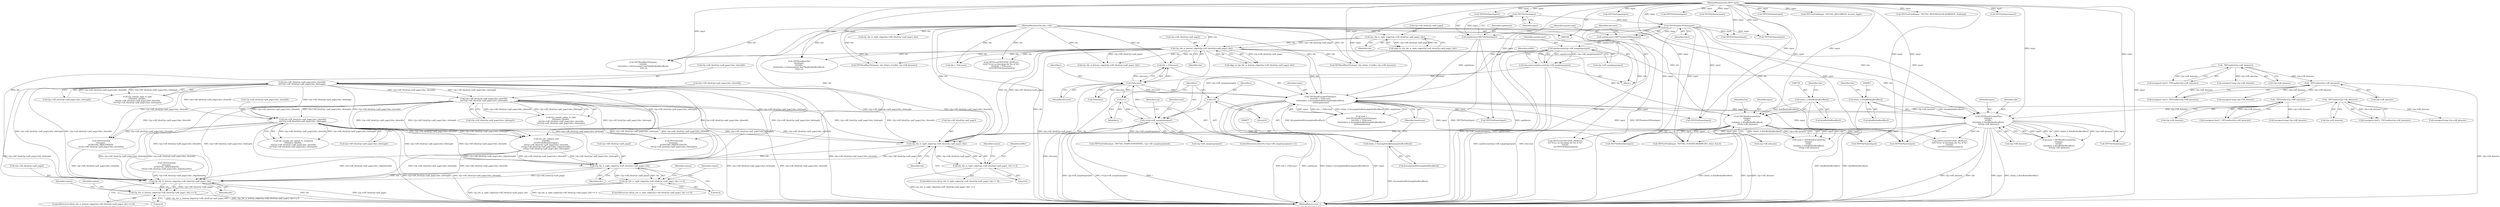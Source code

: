 digraph "0_libtiff_c7153361a4041260719b340f73f2f76@pointer" {
"1001121" [label="(Call,t2p_tile_is_right_edge(t2p->tiff_tiles[t2p->pdf_page], tile))"];
"1001045" [label="(Call,t2p->tiff_tiles[t2p->pdf_page].tiles_tilewidth\n\t\t\t\t*t2p->tiff_tiles[t2p->pdf_page].tiles_tilelength)"];
"1001011" [label="(Call,t2p->tiff_tiles[t2p->pdf_page].tiles_tilewidth\n\t\t\t\t*t2p->tiff_tiles[t2p->pdf_page].tiles_tilelength)"];
"1001100" [label="(Call,t2p->tiff_tiles[t2p->pdf_page].tiles_tilewidth\n\t\t\t\t*t2p->tiff_tiles[t2p->pdf_page].tiles_tilelength)"];
"1000185" [label="(Call,t2p_tile_is_bottom_edge(t2p->tiff_tiles[t2p->pdf_page], tile))"];
"1000174" [label="(Call,t2p_tile_is_right_edge(t2p->tiff_tiles[t2p->pdf_page], tile))"];
"1000112" [label="(MethodParameterIn,ttile_t tile)"];
"1000963" [label="(Call,TIFFReadEncodedTile(\n\t\t\t\tinput, \n\t\t\t\ttile, \n\t\t\t\t(tdata_t) &buffer[bufferoffset], \n\t\t\t\tt2p->tiff_datasize))"];
"1000869" [label="(Call,TIFFReadEncodedTile(input, \n\t\t\t\t\t\ttile + i*tilecount, \n\t\t\t\t\t\t(tdata_t) &(samplebuffer[samplebufferoffset]), \n\t\t\t\t\t\tseptilesize))"];
"1000783" [label="(Call,TIFFNumberOfTiles(input))"];
"1000779" [label="(Call,TIFFTileSize(input))"];
"1000110" [label="(MethodParameterIn,TIFF* input)"];
"1000873" [label="(Call,i*tilecount)"];
"1000859" [label="(Call,i<t2p->tiff_samplesperpixel)"];
"1000856" [label="(Call,i=0)"];
"1000864" [label="(Call,i++)"];
"1000787" [label="(Call,septilecount/t2p->tiff_samplesperpixel)"];
"1000781" [label="(Call,septilecount=TIFFNumberOfTiles(input))"];
"1000785" [label="(Call,tilecount=septilecount/t2p->tiff_samplesperpixel)"];
"1000876" [label="(Call,(tdata_t) &(samplebuffer[samplebufferoffset]))"];
"1000777" [label="(Call,septilesize=TIFFTileSize(input))"];
"1000966" [label="(Call,(tdata_t) &buffer[bufferoffset])"];
"1000935" [label="(Call,_TIFFmalloc(t2p->tiff_datasize))"];
"1000826" [label="(Call,_TIFFmalloc(t2p->tiff_datasize))"];
"1000796" [label="(Call,_TIFFmalloc(t2p->tiff_datasize))"];
"1000735" [label="(Call,TIFFReadEncodedTile(\n\t\t\tinput, \n\t\t\ttile, \n\t\t\t(tdata_t) &buffer[bufferoffset], \n\t\t\tt2p->tiff_datasize))"];
"1000738" [label="(Call,(tdata_t) &buffer[bufferoffset])"];
"1000707" [label="(Call,_TIFFmalloc(t2p->tiff_datasize))"];
"1001120" [label="(Call,t2p_tile_is_right_edge(t2p->tiff_tiles[t2p->pdf_page], tile) != 0)"];
"1001185" [label="(Call,t2p_tile_is_right_edge(t2p->tiff_tiles[t2p->pdf_page], tile))"];
"1001184" [label="(Call,t2p_tile_is_right_edge(t2p->tiff_tiles[t2p->pdf_page], tile) == 0)"];
"1001224" [label="(Call,t2p_tile_is_bottom_edge(t2p->tiff_tiles[t2p->pdf_page], tile))"];
"1001223" [label="(Call,t2p_tile_is_bottom_edge(t2p->tiff_tiles[t2p->pdf_page], tile) == 0)"];
"1000869" [label="(Call,TIFFReadEncodedTile(input, \n\t\t\t\t\t\ttile + i*tilecount, \n\t\t\t\t\t\t(tdata_t) &(samplebuffer[samplebufferoffset]), \n\t\t\t\t\t\tseptilesize))"];
"1000736" [label="(Identifier,input)"];
"1001232" [label="(Identifier,tile)"];
"1000175" [label="(Call,t2p->tiff_tiles[t2p->pdf_page])"];
"1000789" [label="(Call,t2p->tiff_samplesperpixel)"];
"1000779" [label="(Call,TIFFTileSize(input))"];
"1000295" [label="(Call,TIFFFileName(input))"];
"1000985" [label="(Call,TIFFFileName(input))"];
"1000826" [label="(Call,_TIFFmalloc(t2p->tiff_datasize))"];
"1000981" [label="(Call,TIFFError(TIFF2PDF_MODULE, \n\t\t\t\t\t\"Error on decoding tile %u of %s\", \n\t\t\t\t\ttile, \n\t\t\t\t\tTIFFFileName(input)))"];
"1000707" [label="(Call,_TIFFmalloc(t2p->tiff_datasize))"];
"1001045" [label="(Call,t2p->tiff_tiles[t2p->pdf_page].tiles_tilewidth\n\t\t\t\t*t2p->tiff_tiles[t2p->pdf_page].tiles_tilelength)"];
"1000963" [label="(Call,TIFFReadEncodedTile(\n\t\t\t\tinput, \n\t\t\t\ttile, \n\t\t\t\t(tdata_t) &buffer[bufferoffset], \n\t\t\t\tt2p->tiff_datasize))"];
"1000961" [label="(Call,read = TIFFReadEncodedTile(\n\t\t\t\tinput, \n\t\t\t\ttile, \n\t\t\t\t(tdata_t) &buffer[bufferoffset], \n\t\t\t\tt2p->tiff_datasize))"];
"1000947" [label="(Call,(unsigned long) t2p->tiff_datasize)"];
"1000183" [label="(Call,edge |= t2p_tile_is_bottom_edge(t2p->tiff_tiles[t2p->pdf_page], tile))"];
"1000873" [label="(Call,i*tilecount)"];
"1000858" [label="(Literal,0)"];
"1001130" [label="(Literal,0)"];
"1000787" [label="(Call,septilecount/t2p->tiff_samplesperpixel)"];
"1000112" [label="(MethodParameterIn,ttile_t tile)"];
"1000864" [label="(Call,i++)"];
"1000933" [label="(Call,(unsigned char*) _TIFFmalloc(t2p->tiff_datasize))"];
"1001236" [label="(Identifier,output)"];
"1000871" [label="(Call,tile + i*tilecount)"];
"1000784" [label="(Identifier,input)"];
"1001120" [label="(Call,t2p_tile_is_right_edge(t2p->tiff_tiles[t2p->pdf_page], tile) != 0)"];
"1001211" [label="(Identifier,output)"];
"1000753" [label="(Call,TIFFError(TIFF2PDF_MODULE, \n\t\t\t\t\"Error on decoding tile %u of %s\", \n\t\t\t\ttile, \n\t\t\t\tTIFFFileName(input)))"];
"1000776" [label="(Block,)"];
"1000785" [label="(Call,tilecount=septilecount/t2p->tiff_samplesperpixel)"];
"1000500" [label="(Call,TIFFReadRawTile(input, \n\t\t\t\t\ttile, \n\t\t\t\t\t(tdata_t) &(((unsigned char*)buffer)[bufferoffset]), \n\t\t\t\t\t-1))"];
"1000813" [label="(Call,TIFFFileName(input))"];
"1001193" [label="(Identifier,tile)"];
"1001223" [label="(Call,t2p_tile_is_bottom_edge(t2p->tiff_tiles[t2p->pdf_page], tile) == 0)"];
"1001222" [label="(ControlStructure,if(t2p_tile_is_bottom_edge(t2p->tiff_tiles[t2p->pdf_page], tile) == 0))"];
"1001233" [label="(Literal,0)"];
"1000876" [label="(Call,(tdata_t) &(samplebuffer[samplebufferoffset]))"];
"1001132" [label="(Call,t2p_tile_collapse_left(\n\t\t\tbuffer, \n\t\t\tTIFFTileRowSize(input),\n\t\t\tt2p->tiff_tiles[t2p->pdf_page].tiles_tilewidth,\n\t\t\tt2p->tiff_tiles[t2p->pdf_page].tiles_edgetilewidth, \n\t\t\tt2p->tiff_tiles[t2p->pdf_page].tiles_tilelength))"];
"1000861" [label="(Call,t2p->tiff_samplesperpixel)"];
"1001133" [label="(Identifier,buffer)"];
"1000793" [label="(Identifier,buffer)"];
"1000857" [label="(Identifier,i)"];
"1000782" [label="(Identifier,septilecount)"];
"1001055" [label="(Call,t2p->tiff_tiles[t2p->pdf_page].tiles_tilelength)"];
"1000724" [label="(Call,TIFFFileName(input))"];
"1001021" [label="(Call,t2p->tiff_tiles[t2p->pdf_page].tiles_tilelength)"];
"1000740" [label="(Call,&buffer[bufferoffset])"];
"1001328" [label="(Call,TIFFGetField(input, TIFFTAG_YCBCRSUBSAMPLING, &hor, &ver))"];
"1000777" [label="(Call,septilesize=TIFFTileSize(input))"];
"1000824" [label="(Call,(unsigned char*) _TIFFmalloc(t2p->tiff_datasize))"];
"1001101" [label="(Call,t2p->tiff_tiles[t2p->pdf_page].tiles_tilewidth)"];
"1001129" [label="(Identifier,tile)"];
"1001184" [label="(Call,t2p_tile_is_right_edge(t2p->tiff_tiles[t2p->pdf_page], tile) == 0)"];
"1001134" [label="(Call,TIFFTileRowSize(input))"];
"1000705" [label="(Call,(unsigned char*) _TIFFmalloc(t2p->tiff_datasize))"];
"1000972" [label="(Call,t2p->tiff_datasize)"];
"1000827" [label="(Call,t2p->tiff_datasize)"];
"1000385" [label="(Call,TIFFFileName(input))"];
"1000867" [label="(Call,read = \n\t\t\t\t\tTIFFReadEncodedTile(input, \n\t\t\t\t\t\ttile + i*tilecount, \n\t\t\t\t\t\t(tdata_t) &(samplebuffer[samplebufferoffset]), \n\t\t\t\t\t\tseptilesize))"];
"1000572" [label="(Call,TIFFFileName(input))"];
"1001235" [label="(Call,TIFFSetField(\n\t\t\toutput, \n\t\t\tTIFFTAG_IMAGELENGTH, \n\t\t\tt2p->tiff_tiles[t2p->pdf_page].tiles_tilelength))"];
"1000796" [label="(Call,_TIFFmalloc(t2p->tiff_datasize))"];
"1001194" [label="(Literal,0)"];
"1000304" [label="(Call,TIFFReadRawTile(input, tile, (tdata_t) buffer, t2p->tiff_datasize))"];
"1000719" [label="(Call,(unsigned long) t2p->tiff_datasize)"];
"1000735" [label="(Call,TIFFReadEncodedTile(\n\t\t\tinput, \n\t\t\ttile, \n\t\t\t(tdata_t) &buffer[bufferoffset], \n\t\t\tt2p->tiff_datasize))"];
"1000797" [label="(Call,t2p->tiff_datasize)"];
"1000965" [label="(Identifier,tile)"];
"1000870" [label="(Identifier,input)"];
"1000232" [label="(Call,TIFFReadRawTile(input, tile, (tdata_t) buffer, t2p->tiff_datasize))"];
"1000952" [label="(Call,TIFFFileName(input))"];
"1000856" [label="(Call,i=0)"];
"1001164" [label="(Identifier,output)"];
"1000966" [label="(Call,(tdata_t) &buffer[bufferoffset])"];
"1000172" [label="(Call,edge |= t2p_tile_is_right_edge(t2p->tiff_tiles[t2p->pdf_page], tile))"];
"1001225" [label="(Call,t2p->tiff_tiles[t2p->pdf_page])"];
"1001196" [label="(Call,TIFFSetField(\n\t\t\toutput, \n\t\t\tTIFFTAG_IMAGEWIDTH, \n\t\t\tt2p->tiff_tiles[t2p->pdf_page].tiles_tilewidth))"];
"1000186" [label="(Call,t2p->tiff_tiles[t2p->pdf_page])"];
"1000733" [label="(Call,read = TIFFReadEncodedTile(\n\t\t\tinput, \n\t\t\ttile, \n\t\t\t(tdata_t) &buffer[bufferoffset], \n\t\t\tt2p->tiff_datasize))"];
"1001186" [label="(Call,t2p->tiff_tiles[t2p->pdf_page])"];
"1000788" [label="(Identifier,septilecount)"];
"1000936" [label="(Call,t2p->tiff_datasize)"];
"1000778" [label="(Identifier,septilesize)"];
"1000973" [label="(Identifier,t2p)"];
"1000892" [label="(Call,tile + i*tilecount)"];
"1001210" [label="(Call,TIFFSetField(\n\t\t\toutput, \n\t\t\tTIFFTAG_IMAGEWIDTH, \n\t\t\tt2p->tiff_tiles[t2p->pdf_page].tiles_edgetilewidth))"];
"1000110" [label="(MethodParameterIn,TIFF* input)"];
"1000783" [label="(Call,TIFFNumberOfTiles(input))"];
"1000786" [label="(Identifier,tilecount)"];
"1000838" [label="(Call,(unsigned long) t2p->tiff_datasize)"];
"1001074" [label="(Call,TIFFFileName(input))"];
"1001197" [label="(Identifier,output)"];
"1000781" [label="(Call,septilecount=TIFFNumberOfTiles(input))"];
"1000185" [label="(Call,t2p_tile_is_bottom_edge(t2p->tiff_tiles[t2p->pdf_page], tile))"];
"1001119" [label="(ControlStructure,if(t2p_tile_is_right_edge(t2p->tiff_tiles[t2p->pdf_page], tile) != 0))"];
"1000182" [label="(Identifier,tile)"];
"1000223" [label="(Call,TIFFFileName(input))"];
"1001100" [label="(Call,t2p->tiff_tiles[t2p->pdf_page].tiles_tilewidth\n\t\t\t\t*t2p->tiff_tiles[t2p->pdf_page].tiles_tilelength)"];
"1001121" [label="(Call,t2p_tile_is_right_edge(t2p->tiff_tiles[t2p->pdf_page], tile))"];
"1000451" [label="(Call,t2p_tile_is_right_edge(t2p->tiff_tiles[t2p->pdf_page], tile))"];
"1001183" [label="(ControlStructure,if(t2p_tile_is_right_edge(t2p->tiff_tiles[t2p->pdf_page], tile) == 0))"];
"1000583" [label="(Call,TIFFGetField(input, TIFFTAG_JPEGTABLES, &count, &jpt))"];
"1000897" [label="(Call,TIFFFileName(input))"];
"1001110" [label="(Call,t2p->tiff_tiles[t2p->pdf_page].tiles_tilelength)"];
"1000635" [label="(Call,TIFFReadRawTile(\n\t\t\t\t\t\tinput, \n\t\t\t\t\t\ttile, \n\t\t\t\t\t\t(tdata_t) &(((unsigned char*)buffer)[bufferoffset]), \n\t\t\t\t\t\t-1))"];
"1001224" [label="(Call,t2p_tile_is_bottom_edge(t2p->tiff_tiles[t2p->pdf_page], tile))"];
"1000408" [label="(Call,t2p_tile_is_bottom_edge(t2p->tiff_tiles[t2p->pdf_page], tile))"];
"1000889" [label="(Call,TIFFError(TIFF2PDF_MODULE, \n\t\t\t\t\t\t\"Error on decoding tile %u of %s\", \n\t\t\t\t\t\ttile + i*tilecount, \n\t\t\t\t\t\tTIFFFileName(input)))"];
"1001177" [label="(Call,TIFFSetField(output, TIFFTAG_SAMPLESPERPIXEL, t2p->tiff_samplesperpixel))"];
"1000708" [label="(Call,t2p->tiff_datasize)"];
"1000882" [label="(Identifier,septilesize)"];
"1001096" [label="(Call,t2p_sample_lab_signed_to_unsigned(\n\t\t\t\t(tdata_t)buffer, \n\t\t\t\tt2p->tiff_tiles[t2p->pdf_page].tiles_tilewidth\n\t\t\t\t*t2p->tiff_tiles[t2p->pdf_page].tiles_tilelength))"];
"1001007" [label="(Call,t2p_sample_rgba_to_rgb(\n\t\t\t\t(tdata_t)buffer, \n\t\t\t\tt2p->tiff_tiles[t2p->pdf_page].tiles_tilewidth\n\t\t\t\t*t2p->tiff_tiles[t2p->pdf_page].tiles_tilelength))"];
"1000794" [label="(Call,(unsigned char*) _TIFFmalloc(t2p->tiff_datasize))"];
"1000744" [label="(Call,t2p->tiff_datasize)"];
"1000878" [label="(Call,&(samplebuffer[samplebufferoffset]))"];
"1000964" [label="(Identifier,input)"];
"1000780" [label="(Identifier,input)"];
"1001353" [label="(Call,TIFFGetField(input, TIFFTAG_REFERENCEBLACKWHITE, &xfloatp))"];
"1000745" [label="(Identifier,t2p)"];
"1000894" [label="(Call,i*tilecount)"];
"1000859" [label="(Call,i<t2p->tiff_samplesperpixel)"];
"1000935" [label="(Call,_TIFFmalloc(t2p->tiff_datasize))"];
"1000174" [label="(Call,t2p_tile_is_right_edge(t2p->tiff_tiles[t2p->pdf_page], tile))"];
"1000738" [label="(Call,(tdata_t) &buffer[bufferoffset])"];
"1000843" [label="(Call,TIFFFileName(input))"];
"1000355" [label="(Call,TIFFFileName(input))"];
"1001012" [label="(Call,t2p->tiff_tiles[t2p->pdf_page].tiles_tilewidth)"];
"1000193" [label="(Identifier,tile)"];
"1001046" [label="(Call,t2p->tiff_tiles[t2p->pdf_page].tiles_tilewidth)"];
"1000968" [label="(Call,&buffer[bufferoffset])"];
"1001185" [label="(Call,t2p_tile_is_right_edge(t2p->tiff_tiles[t2p->pdf_page], tile))"];
"1000737" [label="(Identifier,tile)"];
"1000874" [label="(Identifier,i)"];
"1000914" [label="(Identifier,t2p)"];
"1001041" [label="(Call,t2p_sample_rgbaa_to_rgb(\n\t\t\t\t(tdata_t)buffer, \n\t\t\t\tt2p->tiff_tiles[t2p->pdf_page].tiles_tilewidth\n\t\t\t\t*t2p->tiff_tiles[t2p->pdf_page].tiles_tilelength))"];
"1000860" [label="(Identifier,i)"];
"1001530" [label="(MethodReturn,tsize_t)"];
"1001122" [label="(Call,t2p->tiff_tiles[t2p->pdf_page])"];
"1001011" [label="(Call,t2p->tiff_tiles[t2p->pdf_page].tiles_tilewidth\n\t\t\t\t*t2p->tiff_tiles[t2p->pdf_page].tiles_tilelength)"];
"1000868" [label="(Identifier,read)"];
"1000757" [label="(Call,TIFFFileName(input))"];
"1000865" [label="(Identifier,i)"];
"1000855" [label="(ControlStructure,for(i=0;i<t2p->tiff_samplesperpixel;i++))"];
"1001262" [label="(Identifier,output)"];
"1000808" [label="(Call,(unsigned long) t2p->tiff_datasize)"];
"1000875" [label="(Identifier,tilecount)"];
"1001121" -> "1001120"  [label="AST: "];
"1001121" -> "1001129"  [label="CFG: "];
"1001122" -> "1001121"  [label="AST: "];
"1001129" -> "1001121"  [label="AST: "];
"1001130" -> "1001121"  [label="CFG: "];
"1001121" -> "1001120"  [label="DDG: t2p->tiff_tiles[t2p->pdf_page]"];
"1001121" -> "1001120"  [label="DDG: tile"];
"1001045" -> "1001121"  [label="DDG: t2p->tiff_tiles[t2p->pdf_page].tiles_tilelength"];
"1001045" -> "1001121"  [label="DDG: t2p->tiff_tiles[t2p->pdf_page].tiles_tilewidth"];
"1001011" -> "1001121"  [label="DDG: t2p->tiff_tiles[t2p->pdf_page].tiles_tilelength"];
"1001011" -> "1001121"  [label="DDG: t2p->tiff_tiles[t2p->pdf_page].tiles_tilewidth"];
"1001100" -> "1001121"  [label="DDG: t2p->tiff_tiles[t2p->pdf_page].tiles_tilelength"];
"1001100" -> "1001121"  [label="DDG: t2p->tiff_tiles[t2p->pdf_page].tiles_tilewidth"];
"1000185" -> "1001121"  [label="DDG: t2p->tiff_tiles[t2p->pdf_page]"];
"1000185" -> "1001121"  [label="DDG: tile"];
"1000963" -> "1001121"  [label="DDG: tile"];
"1000735" -> "1001121"  [label="DDG: tile"];
"1000112" -> "1001121"  [label="DDG: tile"];
"1001121" -> "1001185"  [label="DDG: t2p->tiff_tiles[t2p->pdf_page]"];
"1001121" -> "1001185"  [label="DDG: tile"];
"1001045" -> "1001041"  [label="AST: "];
"1001045" -> "1001055"  [label="CFG: "];
"1001046" -> "1001045"  [label="AST: "];
"1001055" -> "1001045"  [label="AST: "];
"1001041" -> "1001045"  [label="CFG: "];
"1001045" -> "1001530"  [label="DDG: t2p->tiff_tiles[t2p->pdf_page].tiles_tilelength"];
"1001045" -> "1001530"  [label="DDG: t2p->tiff_tiles[t2p->pdf_page].tiles_tilewidth"];
"1001045" -> "1001041"  [label="DDG: t2p->tiff_tiles[t2p->pdf_page].tiles_tilewidth"];
"1001045" -> "1001041"  [label="DDG: t2p->tiff_tiles[t2p->pdf_page].tiles_tilelength"];
"1001011" -> "1001045"  [label="DDG: t2p->tiff_tiles[t2p->pdf_page].tiles_tilewidth"];
"1001011" -> "1001045"  [label="DDG: t2p->tiff_tiles[t2p->pdf_page].tiles_tilelength"];
"1001045" -> "1001100"  [label="DDG: t2p->tiff_tiles[t2p->pdf_page].tiles_tilewidth"];
"1001045" -> "1001100"  [label="DDG: t2p->tiff_tiles[t2p->pdf_page].tiles_tilelength"];
"1001045" -> "1001132"  [label="DDG: t2p->tiff_tiles[t2p->pdf_page].tiles_tilewidth"];
"1001045" -> "1001132"  [label="DDG: t2p->tiff_tiles[t2p->pdf_page].tiles_tilelength"];
"1001045" -> "1001185"  [label="DDG: t2p->tiff_tiles[t2p->pdf_page].tiles_tilelength"];
"1001045" -> "1001185"  [label="DDG: t2p->tiff_tiles[t2p->pdf_page].tiles_tilewidth"];
"1001045" -> "1001196"  [label="DDG: t2p->tiff_tiles[t2p->pdf_page].tiles_tilewidth"];
"1001045" -> "1001224"  [label="DDG: t2p->tiff_tiles[t2p->pdf_page].tiles_tilelength"];
"1001045" -> "1001224"  [label="DDG: t2p->tiff_tiles[t2p->pdf_page].tiles_tilewidth"];
"1001045" -> "1001235"  [label="DDG: t2p->tiff_tiles[t2p->pdf_page].tiles_tilelength"];
"1001011" -> "1001007"  [label="AST: "];
"1001011" -> "1001021"  [label="CFG: "];
"1001012" -> "1001011"  [label="AST: "];
"1001021" -> "1001011"  [label="AST: "];
"1001007" -> "1001011"  [label="CFG: "];
"1001011" -> "1001530"  [label="DDG: t2p->tiff_tiles[t2p->pdf_page].tiles_tilewidth"];
"1001011" -> "1001530"  [label="DDG: t2p->tiff_tiles[t2p->pdf_page].tiles_tilelength"];
"1001011" -> "1001007"  [label="DDG: t2p->tiff_tiles[t2p->pdf_page].tiles_tilewidth"];
"1001011" -> "1001007"  [label="DDG: t2p->tiff_tiles[t2p->pdf_page].tiles_tilelength"];
"1001011" -> "1001100"  [label="DDG: t2p->tiff_tiles[t2p->pdf_page].tiles_tilewidth"];
"1001011" -> "1001100"  [label="DDG: t2p->tiff_tiles[t2p->pdf_page].tiles_tilelength"];
"1001011" -> "1001132"  [label="DDG: t2p->tiff_tiles[t2p->pdf_page].tiles_tilewidth"];
"1001011" -> "1001132"  [label="DDG: t2p->tiff_tiles[t2p->pdf_page].tiles_tilelength"];
"1001011" -> "1001185"  [label="DDG: t2p->tiff_tiles[t2p->pdf_page].tiles_tilewidth"];
"1001011" -> "1001185"  [label="DDG: t2p->tiff_tiles[t2p->pdf_page].tiles_tilelength"];
"1001011" -> "1001196"  [label="DDG: t2p->tiff_tiles[t2p->pdf_page].tiles_tilewidth"];
"1001011" -> "1001224"  [label="DDG: t2p->tiff_tiles[t2p->pdf_page].tiles_tilelength"];
"1001011" -> "1001224"  [label="DDG: t2p->tiff_tiles[t2p->pdf_page].tiles_tilewidth"];
"1001011" -> "1001235"  [label="DDG: t2p->tiff_tiles[t2p->pdf_page].tiles_tilelength"];
"1001100" -> "1001096"  [label="AST: "];
"1001100" -> "1001110"  [label="CFG: "];
"1001101" -> "1001100"  [label="AST: "];
"1001110" -> "1001100"  [label="AST: "];
"1001096" -> "1001100"  [label="CFG: "];
"1001100" -> "1001530"  [label="DDG: t2p->tiff_tiles[t2p->pdf_page].tiles_tilelength"];
"1001100" -> "1001530"  [label="DDG: t2p->tiff_tiles[t2p->pdf_page].tiles_tilewidth"];
"1001100" -> "1001096"  [label="DDG: t2p->tiff_tiles[t2p->pdf_page].tiles_tilewidth"];
"1001100" -> "1001096"  [label="DDG: t2p->tiff_tiles[t2p->pdf_page].tiles_tilelength"];
"1001100" -> "1001132"  [label="DDG: t2p->tiff_tiles[t2p->pdf_page].tiles_tilewidth"];
"1001100" -> "1001132"  [label="DDG: t2p->tiff_tiles[t2p->pdf_page].tiles_tilelength"];
"1001100" -> "1001185"  [label="DDG: t2p->tiff_tiles[t2p->pdf_page].tiles_tilelength"];
"1001100" -> "1001185"  [label="DDG: t2p->tiff_tiles[t2p->pdf_page].tiles_tilewidth"];
"1001100" -> "1001196"  [label="DDG: t2p->tiff_tiles[t2p->pdf_page].tiles_tilewidth"];
"1001100" -> "1001224"  [label="DDG: t2p->tiff_tiles[t2p->pdf_page].tiles_tilelength"];
"1001100" -> "1001224"  [label="DDG: t2p->tiff_tiles[t2p->pdf_page].tiles_tilewidth"];
"1001100" -> "1001235"  [label="DDG: t2p->tiff_tiles[t2p->pdf_page].tiles_tilelength"];
"1000185" -> "1000183"  [label="AST: "];
"1000185" -> "1000193"  [label="CFG: "];
"1000186" -> "1000185"  [label="AST: "];
"1000193" -> "1000185"  [label="AST: "];
"1000183" -> "1000185"  [label="CFG: "];
"1000185" -> "1001530"  [label="DDG: t2p->tiff_tiles[t2p->pdf_page]"];
"1000185" -> "1001530"  [label="DDG: tile"];
"1000185" -> "1000183"  [label="DDG: t2p->tiff_tiles[t2p->pdf_page]"];
"1000185" -> "1000183"  [label="DDG: tile"];
"1000174" -> "1000185"  [label="DDG: t2p->tiff_tiles[t2p->pdf_page]"];
"1000174" -> "1000185"  [label="DDG: tile"];
"1000112" -> "1000185"  [label="DDG: tile"];
"1000185" -> "1000232"  [label="DDG: tile"];
"1000185" -> "1000304"  [label="DDG: tile"];
"1000185" -> "1000408"  [label="DDG: t2p->tiff_tiles[t2p->pdf_page]"];
"1000185" -> "1000408"  [label="DDG: tile"];
"1000185" -> "1000500"  [label="DDG: tile"];
"1000185" -> "1000635"  [label="DDG: tile"];
"1000185" -> "1000735"  [label="DDG: tile"];
"1000185" -> "1000869"  [label="DDG: tile"];
"1000185" -> "1000871"  [label="DDG: tile"];
"1000185" -> "1000889"  [label="DDG: tile"];
"1000185" -> "1000892"  [label="DDG: tile"];
"1000185" -> "1000963"  [label="DDG: tile"];
"1000174" -> "1000172"  [label="AST: "];
"1000174" -> "1000182"  [label="CFG: "];
"1000175" -> "1000174"  [label="AST: "];
"1000182" -> "1000174"  [label="AST: "];
"1000172" -> "1000174"  [label="CFG: "];
"1000174" -> "1000172"  [label="DDG: t2p->tiff_tiles[t2p->pdf_page]"];
"1000174" -> "1000172"  [label="DDG: tile"];
"1000112" -> "1000174"  [label="DDG: tile"];
"1000112" -> "1000108"  [label="AST: "];
"1000112" -> "1001530"  [label="DDG: tile"];
"1000112" -> "1000232"  [label="DDG: tile"];
"1000112" -> "1000304"  [label="DDG: tile"];
"1000112" -> "1000408"  [label="DDG: tile"];
"1000112" -> "1000451"  [label="DDG: tile"];
"1000112" -> "1000500"  [label="DDG: tile"];
"1000112" -> "1000635"  [label="DDG: tile"];
"1000112" -> "1000735"  [label="DDG: tile"];
"1000112" -> "1000753"  [label="DDG: tile"];
"1000112" -> "1000869"  [label="DDG: tile"];
"1000112" -> "1000871"  [label="DDG: tile"];
"1000112" -> "1000889"  [label="DDG: tile"];
"1000112" -> "1000892"  [label="DDG: tile"];
"1000112" -> "1000963"  [label="DDG: tile"];
"1000112" -> "1000981"  [label="DDG: tile"];
"1000112" -> "1001185"  [label="DDG: tile"];
"1000112" -> "1001224"  [label="DDG: tile"];
"1000963" -> "1000961"  [label="AST: "];
"1000963" -> "1000972"  [label="CFG: "];
"1000964" -> "1000963"  [label="AST: "];
"1000965" -> "1000963"  [label="AST: "];
"1000966" -> "1000963"  [label="AST: "];
"1000972" -> "1000963"  [label="AST: "];
"1000961" -> "1000963"  [label="CFG: "];
"1000963" -> "1001530"  [label="DDG: t2p->tiff_datasize"];
"1000963" -> "1001530"  [label="DDG: tile"];
"1000963" -> "1001530"  [label="DDG: input"];
"1000963" -> "1001530"  [label="DDG: (tdata_t) &buffer[bufferoffset]"];
"1000963" -> "1000961"  [label="DDG: input"];
"1000963" -> "1000961"  [label="DDG: tile"];
"1000963" -> "1000961"  [label="DDG: (tdata_t) &buffer[bufferoffset]"];
"1000963" -> "1000961"  [label="DDG: t2p->tiff_datasize"];
"1000869" -> "1000963"  [label="DDG: input"];
"1000783" -> "1000963"  [label="DDG: input"];
"1000110" -> "1000963"  [label="DDG: input"];
"1000966" -> "1000963"  [label="DDG: &buffer[bufferoffset]"];
"1000935" -> "1000963"  [label="DDG: t2p->tiff_datasize"];
"1000963" -> "1000981"  [label="DDG: tile"];
"1000963" -> "1000985"  [label="DDG: input"];
"1000963" -> "1001074"  [label="DDG: input"];
"1000963" -> "1001134"  [label="DDG: input"];
"1000963" -> "1001328"  [label="DDG: input"];
"1000869" -> "1000867"  [label="AST: "];
"1000869" -> "1000882"  [label="CFG: "];
"1000870" -> "1000869"  [label="AST: "];
"1000871" -> "1000869"  [label="AST: "];
"1000876" -> "1000869"  [label="AST: "];
"1000882" -> "1000869"  [label="AST: "];
"1000867" -> "1000869"  [label="CFG: "];
"1000869" -> "1001530"  [label="DDG: input"];
"1000869" -> "1001530"  [label="DDG: tile + i*tilecount"];
"1000869" -> "1001530"  [label="DDG: septilesize"];
"1000869" -> "1001530"  [label="DDG: (tdata_t) &(samplebuffer[samplebufferoffset])"];
"1000869" -> "1000867"  [label="DDG: input"];
"1000869" -> "1000867"  [label="DDG: tile + i*tilecount"];
"1000869" -> "1000867"  [label="DDG: (tdata_t) &(samplebuffer[samplebufferoffset])"];
"1000869" -> "1000867"  [label="DDG: septilesize"];
"1000783" -> "1000869"  [label="DDG: input"];
"1000110" -> "1000869"  [label="DDG: input"];
"1000873" -> "1000869"  [label="DDG: i"];
"1000873" -> "1000869"  [label="DDG: tilecount"];
"1000876" -> "1000869"  [label="DDG: &(samplebuffer[samplebufferoffset])"];
"1000777" -> "1000869"  [label="DDG: septilesize"];
"1000869" -> "1000897"  [label="DDG: input"];
"1000869" -> "1000952"  [label="DDG: input"];
"1000869" -> "1001074"  [label="DDG: input"];
"1000869" -> "1001134"  [label="DDG: input"];
"1000869" -> "1001328"  [label="DDG: input"];
"1000783" -> "1000781"  [label="AST: "];
"1000783" -> "1000784"  [label="CFG: "];
"1000784" -> "1000783"  [label="AST: "];
"1000781" -> "1000783"  [label="CFG: "];
"1000783" -> "1001530"  [label="DDG: input"];
"1000783" -> "1000781"  [label="DDG: input"];
"1000779" -> "1000783"  [label="DDG: input"];
"1000110" -> "1000783"  [label="DDG: input"];
"1000783" -> "1000813"  [label="DDG: input"];
"1000783" -> "1000843"  [label="DDG: input"];
"1000783" -> "1000952"  [label="DDG: input"];
"1000783" -> "1001074"  [label="DDG: input"];
"1000783" -> "1001134"  [label="DDG: input"];
"1000783" -> "1001328"  [label="DDG: input"];
"1000779" -> "1000777"  [label="AST: "];
"1000779" -> "1000780"  [label="CFG: "];
"1000780" -> "1000779"  [label="AST: "];
"1000777" -> "1000779"  [label="CFG: "];
"1000779" -> "1000777"  [label="DDG: input"];
"1000110" -> "1000779"  [label="DDG: input"];
"1000110" -> "1000108"  [label="AST: "];
"1000110" -> "1001530"  [label="DDG: input"];
"1000110" -> "1000223"  [label="DDG: input"];
"1000110" -> "1000232"  [label="DDG: input"];
"1000110" -> "1000295"  [label="DDG: input"];
"1000110" -> "1000304"  [label="DDG: input"];
"1000110" -> "1000355"  [label="DDG: input"];
"1000110" -> "1000385"  [label="DDG: input"];
"1000110" -> "1000500"  [label="DDG: input"];
"1000110" -> "1000572"  [label="DDG: input"];
"1000110" -> "1000583"  [label="DDG: input"];
"1000110" -> "1000635"  [label="DDG: input"];
"1000110" -> "1000724"  [label="DDG: input"];
"1000110" -> "1000735"  [label="DDG: input"];
"1000110" -> "1000757"  [label="DDG: input"];
"1000110" -> "1000813"  [label="DDG: input"];
"1000110" -> "1000843"  [label="DDG: input"];
"1000110" -> "1000897"  [label="DDG: input"];
"1000110" -> "1000952"  [label="DDG: input"];
"1000110" -> "1000985"  [label="DDG: input"];
"1000110" -> "1001074"  [label="DDG: input"];
"1000110" -> "1001134"  [label="DDG: input"];
"1000110" -> "1001328"  [label="DDG: input"];
"1000110" -> "1001353"  [label="DDG: input"];
"1000873" -> "1000871"  [label="AST: "];
"1000873" -> "1000875"  [label="CFG: "];
"1000874" -> "1000873"  [label="AST: "];
"1000875" -> "1000873"  [label="AST: "];
"1000871" -> "1000873"  [label="CFG: "];
"1000873" -> "1001530"  [label="DDG: tilecount"];
"1000873" -> "1000864"  [label="DDG: i"];
"1000873" -> "1000871"  [label="DDG: i"];
"1000873" -> "1000871"  [label="DDG: tilecount"];
"1000859" -> "1000873"  [label="DDG: i"];
"1000785" -> "1000873"  [label="DDG: tilecount"];
"1000873" -> "1000894"  [label="DDG: i"];
"1000873" -> "1000894"  [label="DDG: tilecount"];
"1000859" -> "1000855"  [label="AST: "];
"1000859" -> "1000861"  [label="CFG: "];
"1000860" -> "1000859"  [label="AST: "];
"1000861" -> "1000859"  [label="AST: "];
"1000868" -> "1000859"  [label="CFG: "];
"1000914" -> "1000859"  [label="CFG: "];
"1000859" -> "1001530"  [label="DDG: i<t2p->tiff_samplesperpixel"];
"1000859" -> "1001530"  [label="DDG: i"];
"1000859" -> "1001530"  [label="DDG: t2p->tiff_samplesperpixel"];
"1000856" -> "1000859"  [label="DDG: i"];
"1000864" -> "1000859"  [label="DDG: i"];
"1000787" -> "1000859"  [label="DDG: t2p->tiff_samplesperpixel"];
"1000859" -> "1001177"  [label="DDG: t2p->tiff_samplesperpixel"];
"1000856" -> "1000855"  [label="AST: "];
"1000856" -> "1000858"  [label="CFG: "];
"1000857" -> "1000856"  [label="AST: "];
"1000858" -> "1000856"  [label="AST: "];
"1000860" -> "1000856"  [label="CFG: "];
"1000864" -> "1000855"  [label="AST: "];
"1000864" -> "1000865"  [label="CFG: "];
"1000865" -> "1000864"  [label="AST: "];
"1000860" -> "1000864"  [label="CFG: "];
"1000787" -> "1000785"  [label="AST: "];
"1000787" -> "1000789"  [label="CFG: "];
"1000788" -> "1000787"  [label="AST: "];
"1000789" -> "1000787"  [label="AST: "];
"1000785" -> "1000787"  [label="CFG: "];
"1000787" -> "1001530"  [label="DDG: t2p->tiff_samplesperpixel"];
"1000787" -> "1001530"  [label="DDG: septilecount"];
"1000787" -> "1000785"  [label="DDG: septilecount"];
"1000787" -> "1000785"  [label="DDG: t2p->tiff_samplesperpixel"];
"1000781" -> "1000787"  [label="DDG: septilecount"];
"1000781" -> "1000776"  [label="AST: "];
"1000782" -> "1000781"  [label="AST: "];
"1000786" -> "1000781"  [label="CFG: "];
"1000781" -> "1001530"  [label="DDG: TIFFNumberOfTiles(input)"];
"1000785" -> "1000776"  [label="AST: "];
"1000786" -> "1000785"  [label="AST: "];
"1000793" -> "1000785"  [label="CFG: "];
"1000785" -> "1001530"  [label="DDG: tilecount"];
"1000785" -> "1001530"  [label="DDG: septilecount/t2p->tiff_samplesperpixel"];
"1000876" -> "1000878"  [label="CFG: "];
"1000877" -> "1000876"  [label="AST: "];
"1000878" -> "1000876"  [label="AST: "];
"1000882" -> "1000876"  [label="CFG: "];
"1000876" -> "1001530"  [label="DDG: &(samplebuffer[samplebufferoffset])"];
"1000777" -> "1000776"  [label="AST: "];
"1000778" -> "1000777"  [label="AST: "];
"1000782" -> "1000777"  [label="CFG: "];
"1000777" -> "1001530"  [label="DDG: septilesize"];
"1000777" -> "1001530"  [label="DDG: TIFFTileSize(input)"];
"1000966" -> "1000968"  [label="CFG: "];
"1000967" -> "1000966"  [label="AST: "];
"1000968" -> "1000966"  [label="AST: "];
"1000973" -> "1000966"  [label="CFG: "];
"1000966" -> "1001530"  [label="DDG: &buffer[bufferoffset]"];
"1000935" -> "1000933"  [label="AST: "];
"1000935" -> "1000936"  [label="CFG: "];
"1000936" -> "1000935"  [label="AST: "];
"1000933" -> "1000935"  [label="CFG: "];
"1000935" -> "1000933"  [label="DDG: t2p->tiff_datasize"];
"1000826" -> "1000935"  [label="DDG: t2p->tiff_datasize"];
"1000935" -> "1000947"  [label="DDG: t2p->tiff_datasize"];
"1000826" -> "1000824"  [label="AST: "];
"1000826" -> "1000827"  [label="CFG: "];
"1000827" -> "1000826"  [label="AST: "];
"1000824" -> "1000826"  [label="CFG: "];
"1000826" -> "1001530"  [label="DDG: t2p->tiff_datasize"];
"1000826" -> "1000824"  [label="DDG: t2p->tiff_datasize"];
"1000796" -> "1000826"  [label="DDG: t2p->tiff_datasize"];
"1000826" -> "1000838"  [label="DDG: t2p->tiff_datasize"];
"1000796" -> "1000794"  [label="AST: "];
"1000796" -> "1000797"  [label="CFG: "];
"1000797" -> "1000796"  [label="AST: "];
"1000794" -> "1000796"  [label="CFG: "];
"1000796" -> "1000794"  [label="DDG: t2p->tiff_datasize"];
"1000796" -> "1000808"  [label="DDG: t2p->tiff_datasize"];
"1000735" -> "1000733"  [label="AST: "];
"1000735" -> "1000744"  [label="CFG: "];
"1000736" -> "1000735"  [label="AST: "];
"1000737" -> "1000735"  [label="AST: "];
"1000738" -> "1000735"  [label="AST: "];
"1000744" -> "1000735"  [label="AST: "];
"1000733" -> "1000735"  [label="CFG: "];
"1000735" -> "1001530"  [label="DDG: t2p->tiff_datasize"];
"1000735" -> "1001530"  [label="DDG: (tdata_t) &buffer[bufferoffset]"];
"1000735" -> "1001530"  [label="DDG: input"];
"1000735" -> "1000733"  [label="DDG: input"];
"1000735" -> "1000733"  [label="DDG: tile"];
"1000735" -> "1000733"  [label="DDG: (tdata_t) &buffer[bufferoffset]"];
"1000735" -> "1000733"  [label="DDG: t2p->tiff_datasize"];
"1000738" -> "1000735"  [label="DDG: &buffer[bufferoffset]"];
"1000707" -> "1000735"  [label="DDG: t2p->tiff_datasize"];
"1000735" -> "1000753"  [label="DDG: tile"];
"1000735" -> "1000757"  [label="DDG: input"];
"1000735" -> "1001134"  [label="DDG: input"];
"1000735" -> "1001328"  [label="DDG: input"];
"1000738" -> "1000740"  [label="CFG: "];
"1000739" -> "1000738"  [label="AST: "];
"1000740" -> "1000738"  [label="AST: "];
"1000745" -> "1000738"  [label="CFG: "];
"1000738" -> "1001530"  [label="DDG: &buffer[bufferoffset]"];
"1000707" -> "1000705"  [label="AST: "];
"1000707" -> "1000708"  [label="CFG: "];
"1000708" -> "1000707"  [label="AST: "];
"1000705" -> "1000707"  [label="CFG: "];
"1000707" -> "1000705"  [label="DDG: t2p->tiff_datasize"];
"1000707" -> "1000719"  [label="DDG: t2p->tiff_datasize"];
"1001120" -> "1001119"  [label="AST: "];
"1001120" -> "1001130"  [label="CFG: "];
"1001130" -> "1001120"  [label="AST: "];
"1001133" -> "1001120"  [label="CFG: "];
"1001164" -> "1001120"  [label="CFG: "];
"1001120" -> "1001530"  [label="DDG: t2p_tile_is_right_edge(t2p->tiff_tiles[t2p->pdf_page], tile) != 0"];
"1001185" -> "1001184"  [label="AST: "];
"1001185" -> "1001193"  [label="CFG: "];
"1001186" -> "1001185"  [label="AST: "];
"1001193" -> "1001185"  [label="AST: "];
"1001194" -> "1001185"  [label="CFG: "];
"1001185" -> "1001184"  [label="DDG: t2p->tiff_tiles[t2p->pdf_page]"];
"1001185" -> "1001184"  [label="DDG: tile"];
"1001132" -> "1001185"  [label="DDG: t2p->tiff_tiles[t2p->pdf_page].tiles_tilelength"];
"1001132" -> "1001185"  [label="DDG: t2p->tiff_tiles[t2p->pdf_page].tiles_edgetilewidth"];
"1001132" -> "1001185"  [label="DDG: t2p->tiff_tiles[t2p->pdf_page].tiles_tilewidth"];
"1001185" -> "1001224"  [label="DDG: t2p->tiff_tiles[t2p->pdf_page]"];
"1001185" -> "1001224"  [label="DDG: tile"];
"1001184" -> "1001183"  [label="AST: "];
"1001184" -> "1001194"  [label="CFG: "];
"1001194" -> "1001184"  [label="AST: "];
"1001197" -> "1001184"  [label="CFG: "];
"1001211" -> "1001184"  [label="CFG: "];
"1001184" -> "1001530"  [label="DDG: t2p_tile_is_right_edge(t2p->tiff_tiles[t2p->pdf_page], tile)"];
"1001184" -> "1001530"  [label="DDG: t2p_tile_is_right_edge(t2p->tiff_tiles[t2p->pdf_page], tile) == 0"];
"1001224" -> "1001223"  [label="AST: "];
"1001224" -> "1001232"  [label="CFG: "];
"1001225" -> "1001224"  [label="AST: "];
"1001232" -> "1001224"  [label="AST: "];
"1001233" -> "1001224"  [label="CFG: "];
"1001224" -> "1001530"  [label="DDG: tile"];
"1001224" -> "1001530"  [label="DDG: t2p->tiff_tiles[t2p->pdf_page]"];
"1001224" -> "1001223"  [label="DDG: t2p->tiff_tiles[t2p->pdf_page]"];
"1001224" -> "1001223"  [label="DDG: tile"];
"1001132" -> "1001224"  [label="DDG: t2p->tiff_tiles[t2p->pdf_page].tiles_tilelength"];
"1001132" -> "1001224"  [label="DDG: t2p->tiff_tiles[t2p->pdf_page].tiles_edgetilewidth"];
"1001132" -> "1001224"  [label="DDG: t2p->tiff_tiles[t2p->pdf_page].tiles_tilewidth"];
"1001210" -> "1001224"  [label="DDG: t2p->tiff_tiles[t2p->pdf_page].tiles_edgetilewidth"];
"1001196" -> "1001224"  [label="DDG: t2p->tiff_tiles[t2p->pdf_page].tiles_tilewidth"];
"1001223" -> "1001222"  [label="AST: "];
"1001223" -> "1001233"  [label="CFG: "];
"1001233" -> "1001223"  [label="AST: "];
"1001236" -> "1001223"  [label="CFG: "];
"1001262" -> "1001223"  [label="CFG: "];
"1001223" -> "1001530"  [label="DDG: t2p_tile_is_bottom_edge(t2p->tiff_tiles[t2p->pdf_page], tile) == 0"];
"1001223" -> "1001530"  [label="DDG: t2p_tile_is_bottom_edge(t2p->tiff_tiles[t2p->pdf_page], tile)"];
}
